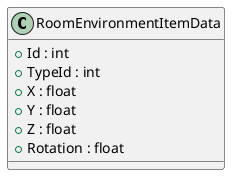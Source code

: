 @startuml
class RoomEnvironmentItemData {
    + Id : int
    + TypeId : int
    + X : float
    + Y : float
    + Z : float
    + Rotation : float
}
@enduml
